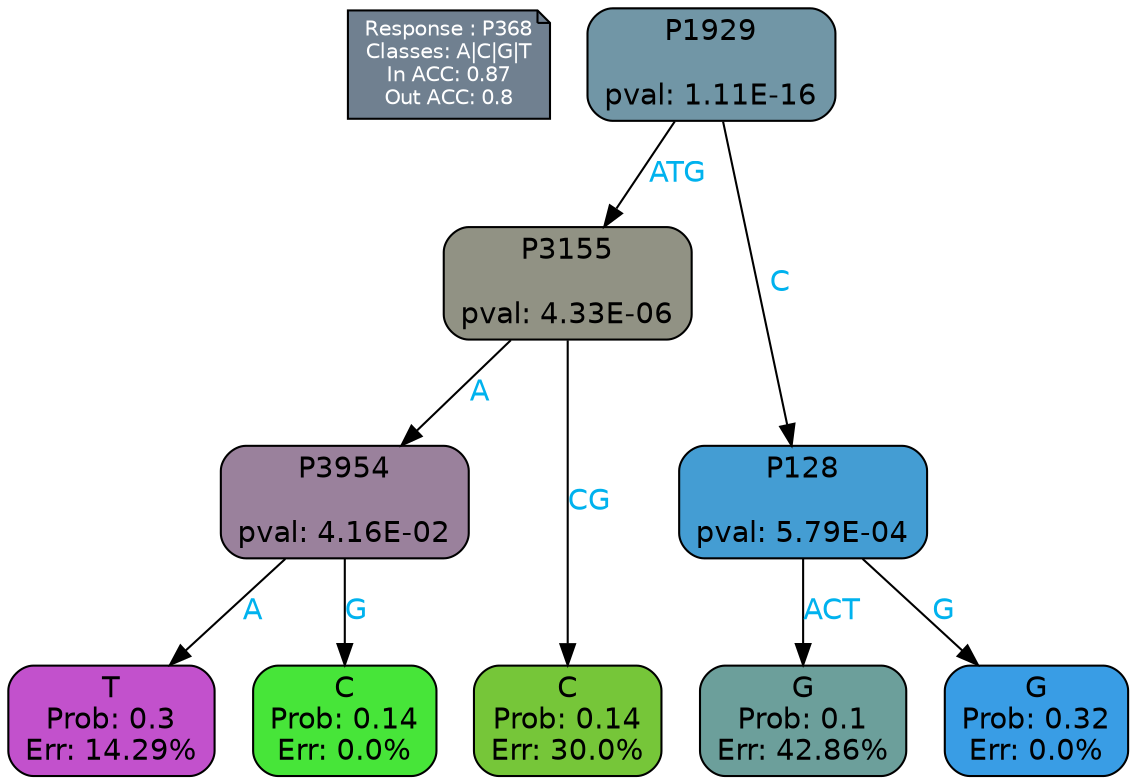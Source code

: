digraph Tree {
node [shape=box, style="filled, rounded", color="black", fontname=helvetica] ;
graph [ranksep=equally, splines=polylines, bgcolor=transparent, dpi=600] ;
edge [fontname=helvetica] ;
LEGEND [label="Response : P368
Classes: A|C|G|T
In ACC: 0.87
Out ACC: 0.8
",shape=note,align=left,style=filled,fillcolor="slategray",fontcolor="white",fontsize=10];1 [label="P1929

pval: 1.11E-16", fillcolor="#7196a6"] ;
2 [label="P3155

pval: 4.33E-06", fillcolor="#919284"] ;
3 [label="P3954

pval: 4.16E-02", fillcolor="#9a819c"] ;
4 [label="T
Prob: 0.3
Err: 14.29%", fillcolor="#c251cc"] ;
5 [label="C
Prob: 0.14
Err: 0.0%", fillcolor="#47e539"] ;
6 [label="C
Prob: 0.14
Err: 30.0%", fillcolor="#76c639"] ;
7 [label="P128

pval: 5.79E-04", fillcolor="#449dd3"] ;
8 [label="G
Prob: 0.1
Err: 42.86%", fillcolor="#6c9f9b"] ;
9 [label="G
Prob: 0.32
Err: 0.0%", fillcolor="#399de5"] ;
1 -> 2 [label="ATG",fontcolor=deepskyblue2] ;
1 -> 7 [label="C",fontcolor=deepskyblue2] ;
2 -> 3 [label="A",fontcolor=deepskyblue2] ;
2 -> 6 [label="CG",fontcolor=deepskyblue2] ;
3 -> 4 [label="A",fontcolor=deepskyblue2] ;
3 -> 5 [label="G",fontcolor=deepskyblue2] ;
7 -> 8 [label="ACT",fontcolor=deepskyblue2] ;
7 -> 9 [label="G",fontcolor=deepskyblue2] ;
{rank = same; 4;5;6;8;9;}{rank = same; LEGEND;1;}}